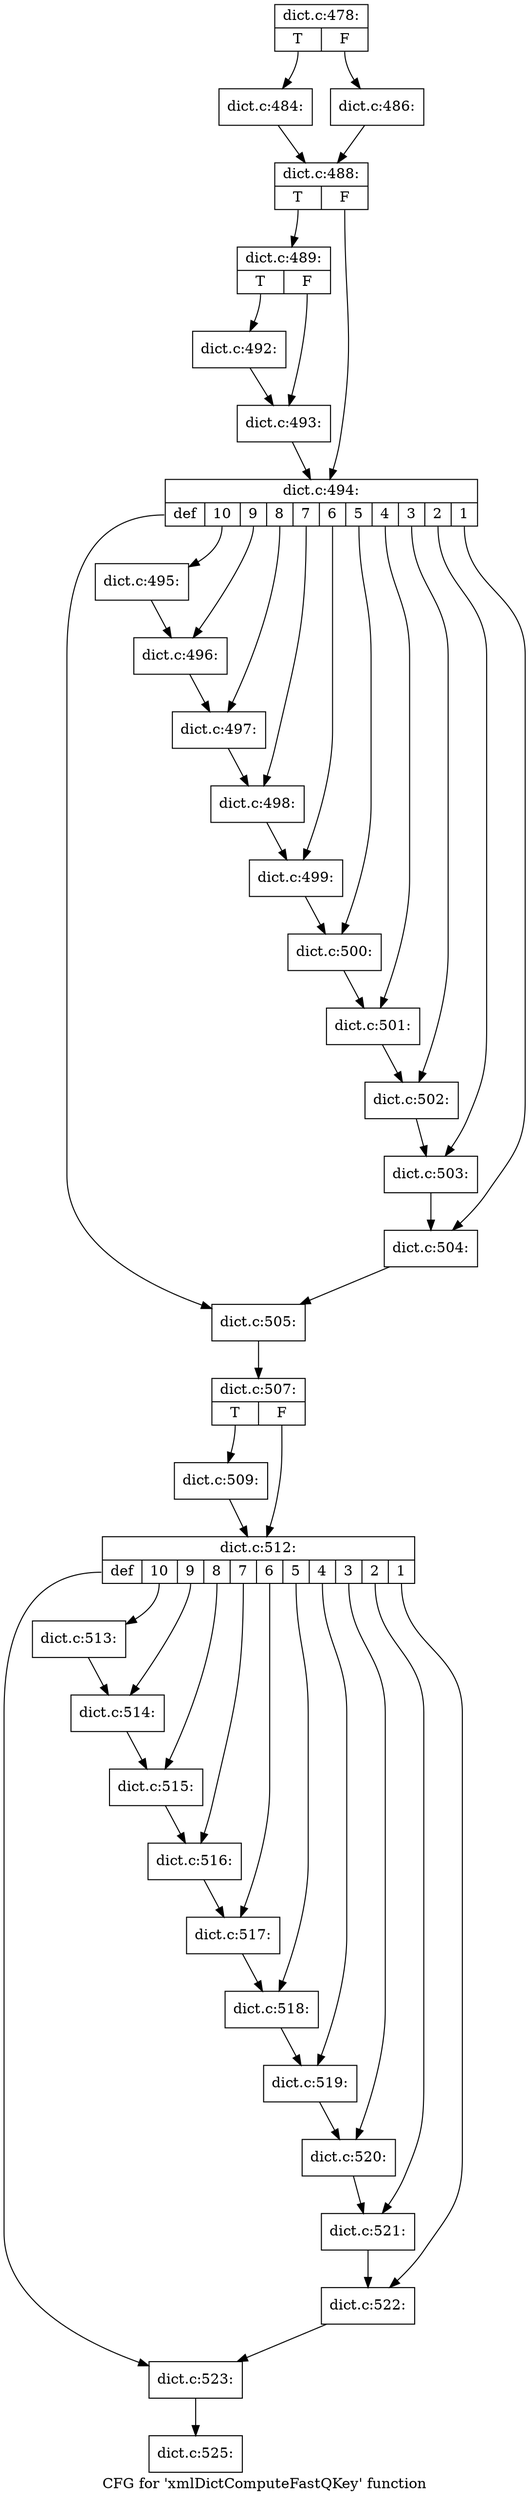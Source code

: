 digraph "CFG for 'xmlDictComputeFastQKey' function" {
	label="CFG for 'xmlDictComputeFastQKey' function";

	Node0x3af9e80 [shape=record,label="{dict.c:478:|{<s0>T|<s1>F}}"];
	Node0x3af9e80:s0 -> Node0x3afe200;
	Node0x3af9e80:s1 -> Node0x3afe2a0;
	Node0x3afe200 [shape=record,label="{dict.c:484:}"];
	Node0x3afe200 -> Node0x3afe250;
	Node0x3afe2a0 [shape=record,label="{dict.c:486:}"];
	Node0x3afe2a0 -> Node0x3afe250;
	Node0x3afe250 [shape=record,label="{dict.c:488:|{<s0>T|<s1>F}}"];
	Node0x3afe250:s0 -> Node0x3afeef0;
	Node0x3afe250:s1 -> Node0x3afef40;
	Node0x3afeef0 [shape=record,label="{dict.c:489:|{<s0>T|<s1>F}}"];
	Node0x3afeef0:s0 -> Node0x3affb70;
	Node0x3afeef0:s1 -> Node0x3affbc0;
	Node0x3affb70 [shape=record,label="{dict.c:492:}"];
	Node0x3affb70 -> Node0x3affbc0;
	Node0x3affbc0 [shape=record,label="{dict.c:493:}"];
	Node0x3affbc0 -> Node0x3afef40;
	Node0x3afef40 [shape=record,label="{dict.c:494:|{<s0>def|<s1>10|<s2>9|<s3>8|<s4>7|<s5>6|<s6>5|<s7>4|<s8>3|<s9>2|<s10>1}}"];
	Node0x3afef40:s0 -> Node0x3b001b0;
	Node0x3afef40:s1 -> Node0x3b004f0;
	Node0x3afef40:s2 -> Node0x3b00910;
	Node0x3afef40:s3 -> Node0x3b00d90;
	Node0x3afef40:s4 -> Node0x3b01210;
	Node0x3afef40:s5 -> Node0x3b01690;
	Node0x3afef40:s6 -> Node0x3b01b10;
	Node0x3afef40:s7 -> Node0x3b01f90;
	Node0x3afef40:s8 -> Node0x3b02410;
	Node0x3afef40:s9 -> Node0x3b02890;
	Node0x3afef40:s10 -> Node0x3b02d10;
	Node0x3b004f0 [shape=record,label="{dict.c:495:}"];
	Node0x3b004f0 -> Node0x3b00910;
	Node0x3b00910 [shape=record,label="{dict.c:496:}"];
	Node0x3b00910 -> Node0x3b00d90;
	Node0x3b00d90 [shape=record,label="{dict.c:497:}"];
	Node0x3b00d90 -> Node0x3b01210;
	Node0x3b01210 [shape=record,label="{dict.c:498:}"];
	Node0x3b01210 -> Node0x3b01690;
	Node0x3b01690 [shape=record,label="{dict.c:499:}"];
	Node0x3b01690 -> Node0x3b01b10;
	Node0x3b01b10 [shape=record,label="{dict.c:500:}"];
	Node0x3b01b10 -> Node0x3b01f90;
	Node0x3b01f90 [shape=record,label="{dict.c:501:}"];
	Node0x3b01f90 -> Node0x3b02410;
	Node0x3b02410 [shape=record,label="{dict.c:502:}"];
	Node0x3b02410 -> Node0x3b02890;
	Node0x3b02890 [shape=record,label="{dict.c:503:}"];
	Node0x3b02890 -> Node0x3b02d10;
	Node0x3b02d10 [shape=record,label="{dict.c:504:}"];
	Node0x3b02d10 -> Node0x3b001b0;
	Node0x3b001b0 [shape=record,label="{dict.c:505:}"];
	Node0x3b001b0 -> Node0x3b000d0;
	Node0x3b000d0 [shape=record,label="{dict.c:507:|{<s0>T|<s1>F}}"];
	Node0x3b000d0:s0 -> Node0x3b035d0;
	Node0x3b000d0:s1 -> Node0x3b03620;
	Node0x3b035d0 [shape=record,label="{dict.c:509:}"];
	Node0x3b035d0 -> Node0x3b03620;
	Node0x3b03620 [shape=record,label="{dict.c:512:|{<s0>def|<s1>10|<s2>9|<s3>8|<s4>7|<s5>6|<s6>5|<s7>4|<s8>3|<s9>2|<s10>1}}"];
	Node0x3b03620:s0 -> Node0x3b03ec0;
	Node0x3b03620:s1 -> Node0x3b04200;
	Node0x3b03620:s2 -> Node0x3b04620;
	Node0x3b03620:s3 -> Node0x3b04aa0;
	Node0x3b03620:s4 -> Node0x3b04f20;
	Node0x3b03620:s5 -> Node0x3b053a0;
	Node0x3b03620:s6 -> Node0x3b05820;
	Node0x3b03620:s7 -> Node0x3b05ca0;
	Node0x3b03620:s8 -> Node0x3b06120;
	Node0x3b03620:s9 -> Node0x3b065a0;
	Node0x3b03620:s10 -> Node0x3b06a20;
	Node0x3b04200 [shape=record,label="{dict.c:513:}"];
	Node0x3b04200 -> Node0x3b04620;
	Node0x3b04620 [shape=record,label="{dict.c:514:}"];
	Node0x3b04620 -> Node0x3b04aa0;
	Node0x3b04aa0 [shape=record,label="{dict.c:515:}"];
	Node0x3b04aa0 -> Node0x3b04f20;
	Node0x3b04f20 [shape=record,label="{dict.c:516:}"];
	Node0x3b04f20 -> Node0x3b053a0;
	Node0x3b053a0 [shape=record,label="{dict.c:517:}"];
	Node0x3b053a0 -> Node0x3b05820;
	Node0x3b05820 [shape=record,label="{dict.c:518:}"];
	Node0x3b05820 -> Node0x3b05ca0;
	Node0x3b05ca0 [shape=record,label="{dict.c:519:}"];
	Node0x3b05ca0 -> Node0x3b06120;
	Node0x3b06120 [shape=record,label="{dict.c:520:}"];
	Node0x3b06120 -> Node0x3b065a0;
	Node0x3b065a0 [shape=record,label="{dict.c:521:}"];
	Node0x3b065a0 -> Node0x3b06a20;
	Node0x3b06a20 [shape=record,label="{dict.c:522:}"];
	Node0x3b06a20 -> Node0x3b03ec0;
	Node0x3b03ec0 [shape=record,label="{dict.c:523:}"];
	Node0x3b03ec0 -> Node0x3b03de0;
	Node0x3b03de0 [shape=record,label="{dict.c:525:}"];
}
